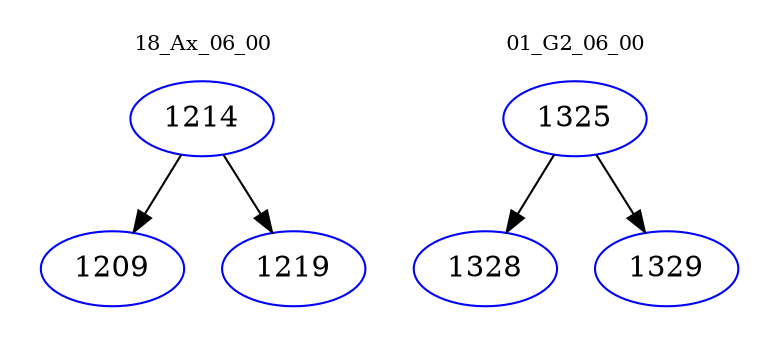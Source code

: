 digraph{
subgraph cluster_0 {
color = white
label = "18_Ax_06_00";
fontsize=10;
T0_1214 [label="1214", color="blue"]
T0_1214 -> T0_1209 [color="black"]
T0_1209 [label="1209", color="blue"]
T0_1214 -> T0_1219 [color="black"]
T0_1219 [label="1219", color="blue"]
}
subgraph cluster_1 {
color = white
label = "01_G2_06_00";
fontsize=10;
T1_1325 [label="1325", color="blue"]
T1_1325 -> T1_1328 [color="black"]
T1_1328 [label="1328", color="blue"]
T1_1325 -> T1_1329 [color="black"]
T1_1329 [label="1329", color="blue"]
}
}
